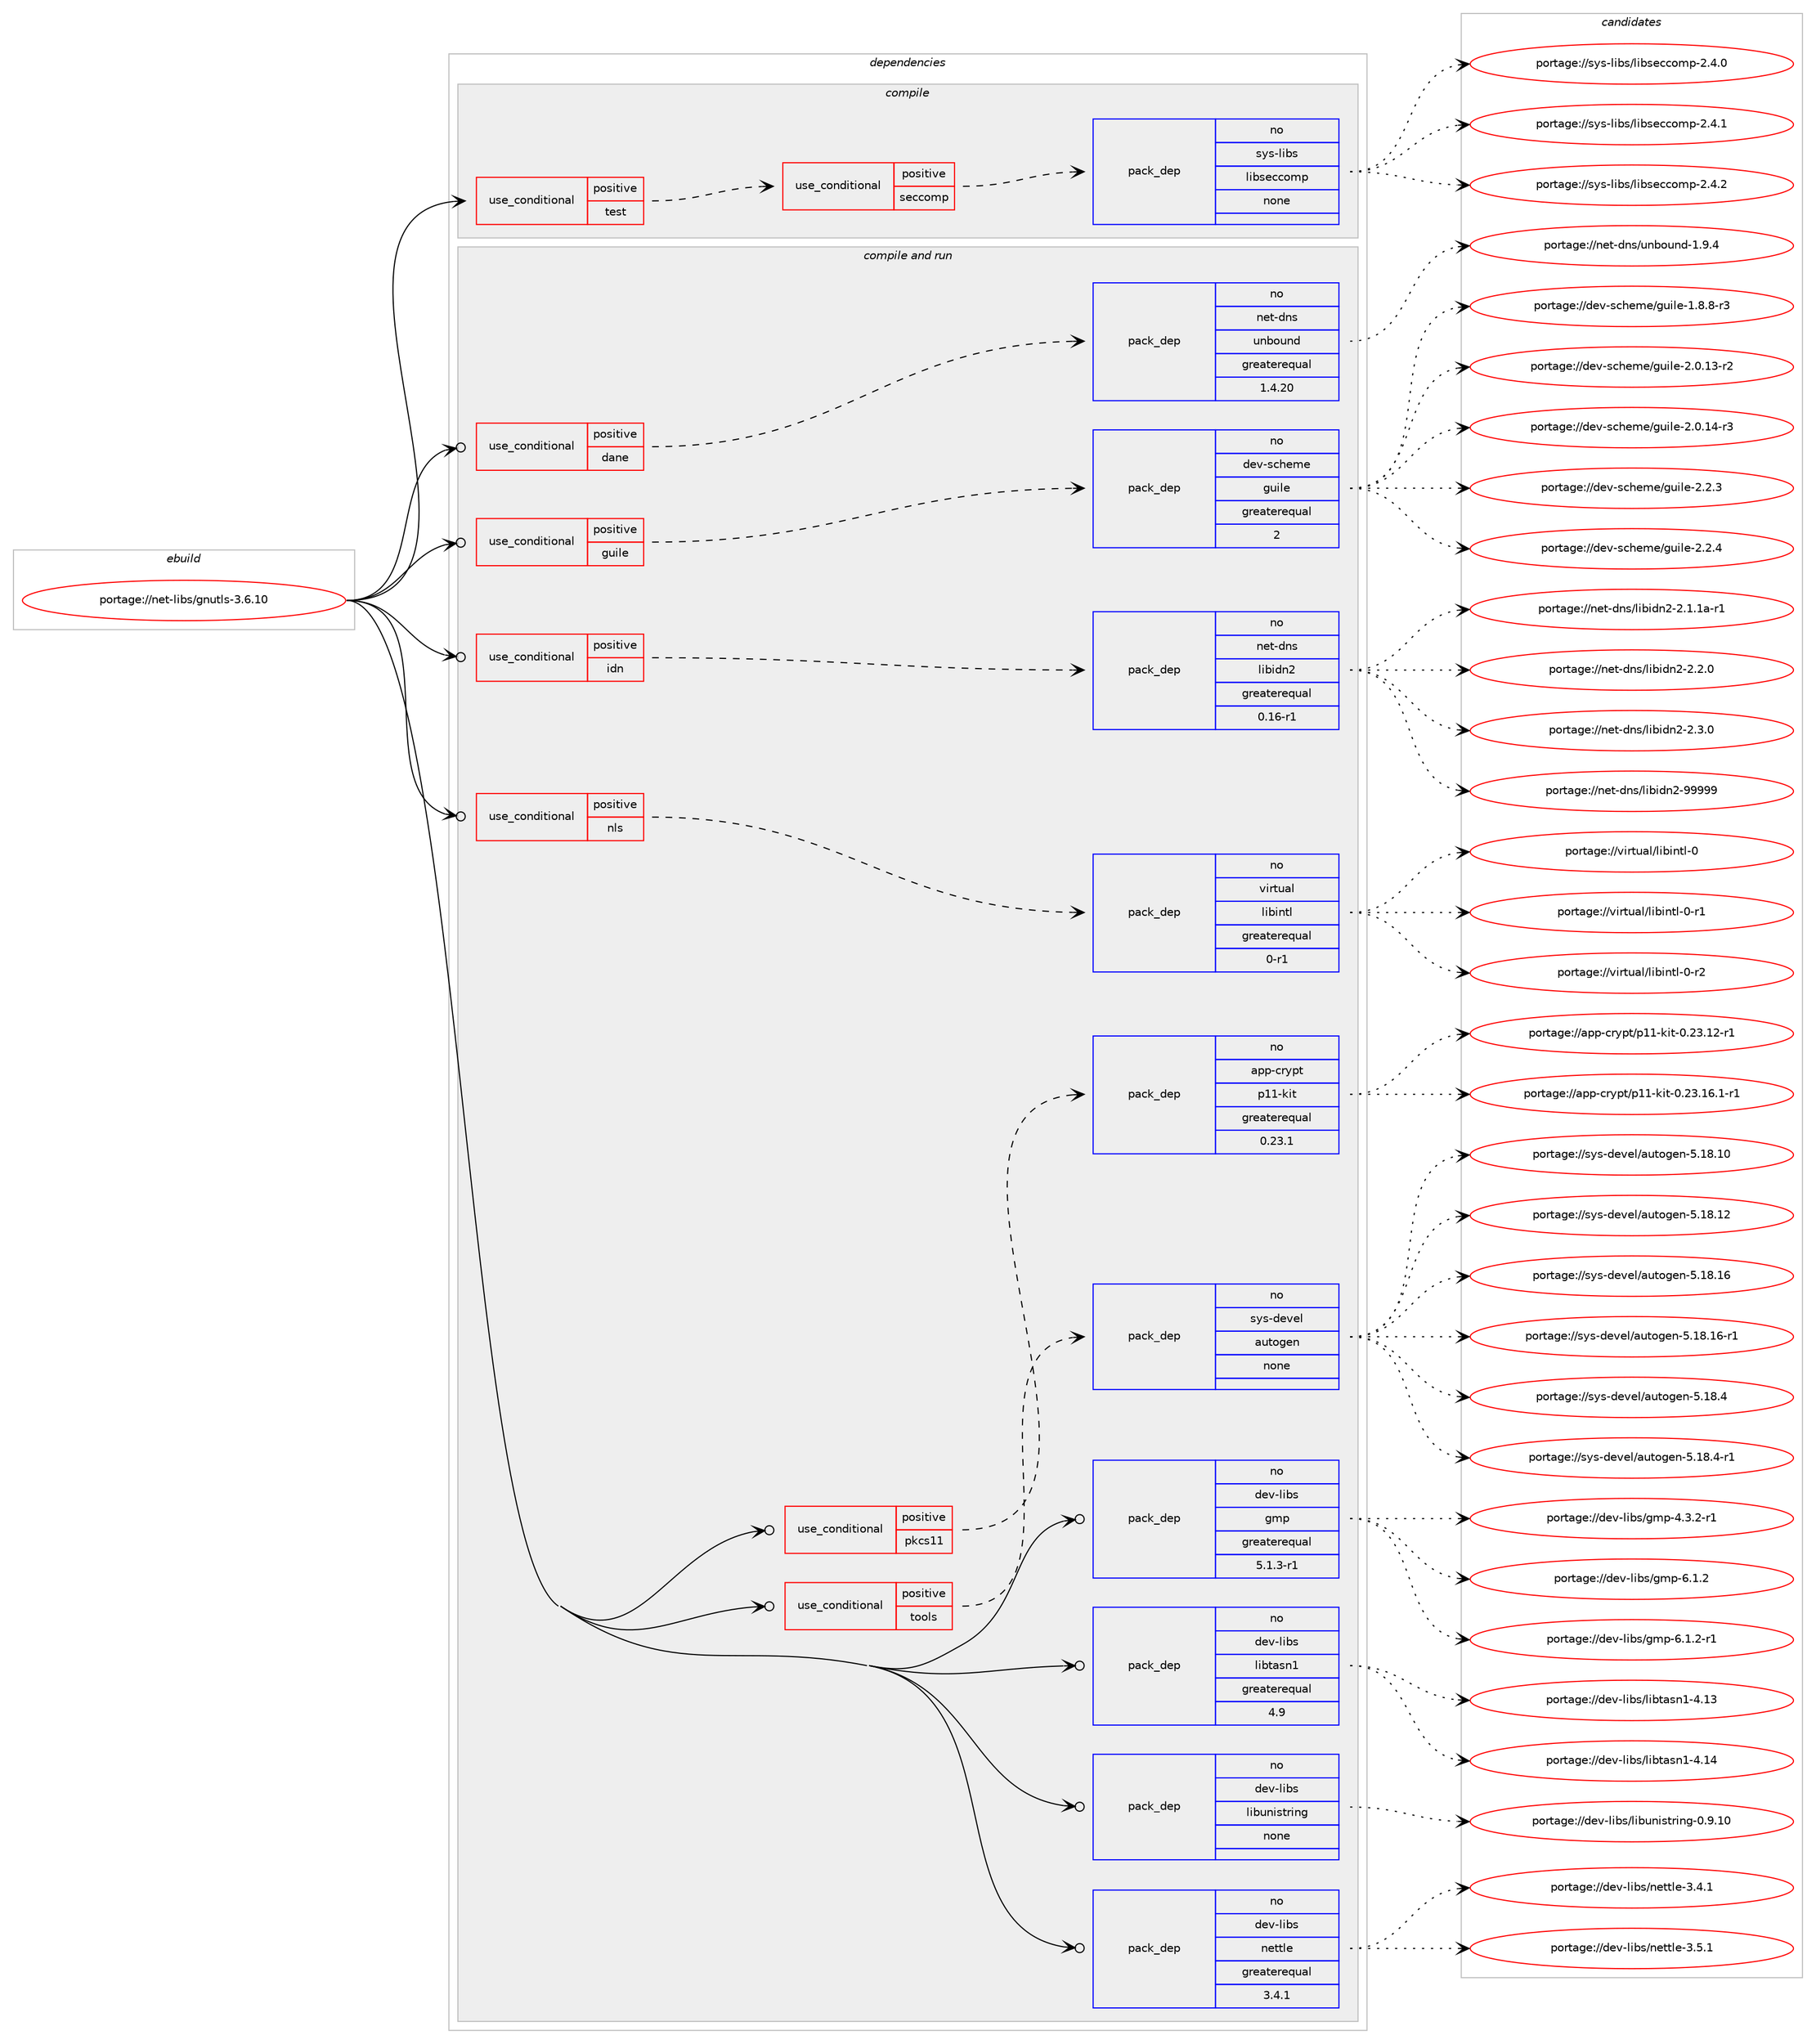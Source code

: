 digraph prolog {

# *************
# Graph options
# *************

newrank=true;
concentrate=true;
compound=true;
graph [rankdir=LR,fontname=Helvetica,fontsize=10,ranksep=1.5];#, ranksep=2.5, nodesep=0.2];
edge  [arrowhead=vee];
node  [fontname=Helvetica,fontsize=10];

# **********
# The ebuild
# **********

subgraph cluster_leftcol {
color=gray;
rank=same;
label=<<i>ebuild</i>>;
id [label="portage://net-libs/gnutls-3.6.10", color=red, width=4, href="../net-libs/gnutls-3.6.10.svg"];
}

# ****************
# The dependencies
# ****************

subgraph cluster_midcol {
color=gray;
label=<<i>dependencies</i>>;
subgraph cluster_compile {
fillcolor="#eeeeee";
style=filled;
label=<<i>compile</i>>;
subgraph cond89705 {
dependency358577 [label=<<TABLE BORDER="0" CELLBORDER="1" CELLSPACING="0" CELLPADDING="4"><TR><TD ROWSPAN="3" CELLPADDING="10">use_conditional</TD></TR><TR><TD>positive</TD></TR><TR><TD>test</TD></TR></TABLE>>, shape=none, color=red];
subgraph cond89706 {
dependency358578 [label=<<TABLE BORDER="0" CELLBORDER="1" CELLSPACING="0" CELLPADDING="4"><TR><TD ROWSPAN="3" CELLPADDING="10">use_conditional</TD></TR><TR><TD>positive</TD></TR><TR><TD>seccomp</TD></TR></TABLE>>, shape=none, color=red];
subgraph pack262946 {
dependency358579 [label=<<TABLE BORDER="0" CELLBORDER="1" CELLSPACING="0" CELLPADDING="4" WIDTH="220"><TR><TD ROWSPAN="6" CELLPADDING="30">pack_dep</TD></TR><TR><TD WIDTH="110">no</TD></TR><TR><TD>sys-libs</TD></TR><TR><TD>libseccomp</TD></TR><TR><TD>none</TD></TR><TR><TD></TD></TR></TABLE>>, shape=none, color=blue];
}
dependency358578:e -> dependency358579:w [weight=20,style="dashed",arrowhead="vee"];
}
dependency358577:e -> dependency358578:w [weight=20,style="dashed",arrowhead="vee"];
}
id:e -> dependency358577:w [weight=20,style="solid",arrowhead="vee"];
}
subgraph cluster_compileandrun {
fillcolor="#eeeeee";
style=filled;
label=<<i>compile and run</i>>;
subgraph cond89707 {
dependency358580 [label=<<TABLE BORDER="0" CELLBORDER="1" CELLSPACING="0" CELLPADDING="4"><TR><TD ROWSPAN="3" CELLPADDING="10">use_conditional</TD></TR><TR><TD>positive</TD></TR><TR><TD>dane</TD></TR></TABLE>>, shape=none, color=red];
subgraph pack262947 {
dependency358581 [label=<<TABLE BORDER="0" CELLBORDER="1" CELLSPACING="0" CELLPADDING="4" WIDTH="220"><TR><TD ROWSPAN="6" CELLPADDING="30">pack_dep</TD></TR><TR><TD WIDTH="110">no</TD></TR><TR><TD>net-dns</TD></TR><TR><TD>unbound</TD></TR><TR><TD>greaterequal</TD></TR><TR><TD>1.4.20</TD></TR></TABLE>>, shape=none, color=blue];
}
dependency358580:e -> dependency358581:w [weight=20,style="dashed",arrowhead="vee"];
}
id:e -> dependency358580:w [weight=20,style="solid",arrowhead="odotvee"];
subgraph cond89708 {
dependency358582 [label=<<TABLE BORDER="0" CELLBORDER="1" CELLSPACING="0" CELLPADDING="4"><TR><TD ROWSPAN="3" CELLPADDING="10">use_conditional</TD></TR><TR><TD>positive</TD></TR><TR><TD>guile</TD></TR></TABLE>>, shape=none, color=red];
subgraph pack262948 {
dependency358583 [label=<<TABLE BORDER="0" CELLBORDER="1" CELLSPACING="0" CELLPADDING="4" WIDTH="220"><TR><TD ROWSPAN="6" CELLPADDING="30">pack_dep</TD></TR><TR><TD WIDTH="110">no</TD></TR><TR><TD>dev-scheme</TD></TR><TR><TD>guile</TD></TR><TR><TD>greaterequal</TD></TR><TR><TD>2</TD></TR></TABLE>>, shape=none, color=blue];
}
dependency358582:e -> dependency358583:w [weight=20,style="dashed",arrowhead="vee"];
}
id:e -> dependency358582:w [weight=20,style="solid",arrowhead="odotvee"];
subgraph cond89709 {
dependency358584 [label=<<TABLE BORDER="0" CELLBORDER="1" CELLSPACING="0" CELLPADDING="4"><TR><TD ROWSPAN="3" CELLPADDING="10">use_conditional</TD></TR><TR><TD>positive</TD></TR><TR><TD>idn</TD></TR></TABLE>>, shape=none, color=red];
subgraph pack262949 {
dependency358585 [label=<<TABLE BORDER="0" CELLBORDER="1" CELLSPACING="0" CELLPADDING="4" WIDTH="220"><TR><TD ROWSPAN="6" CELLPADDING="30">pack_dep</TD></TR><TR><TD WIDTH="110">no</TD></TR><TR><TD>net-dns</TD></TR><TR><TD>libidn2</TD></TR><TR><TD>greaterequal</TD></TR><TR><TD>0.16-r1</TD></TR></TABLE>>, shape=none, color=blue];
}
dependency358584:e -> dependency358585:w [weight=20,style="dashed",arrowhead="vee"];
}
id:e -> dependency358584:w [weight=20,style="solid",arrowhead="odotvee"];
subgraph cond89710 {
dependency358586 [label=<<TABLE BORDER="0" CELLBORDER="1" CELLSPACING="0" CELLPADDING="4"><TR><TD ROWSPAN="3" CELLPADDING="10">use_conditional</TD></TR><TR><TD>positive</TD></TR><TR><TD>nls</TD></TR></TABLE>>, shape=none, color=red];
subgraph pack262950 {
dependency358587 [label=<<TABLE BORDER="0" CELLBORDER="1" CELLSPACING="0" CELLPADDING="4" WIDTH="220"><TR><TD ROWSPAN="6" CELLPADDING="30">pack_dep</TD></TR><TR><TD WIDTH="110">no</TD></TR><TR><TD>virtual</TD></TR><TR><TD>libintl</TD></TR><TR><TD>greaterequal</TD></TR><TR><TD>0-r1</TD></TR></TABLE>>, shape=none, color=blue];
}
dependency358586:e -> dependency358587:w [weight=20,style="dashed",arrowhead="vee"];
}
id:e -> dependency358586:w [weight=20,style="solid",arrowhead="odotvee"];
subgraph cond89711 {
dependency358588 [label=<<TABLE BORDER="0" CELLBORDER="1" CELLSPACING="0" CELLPADDING="4"><TR><TD ROWSPAN="3" CELLPADDING="10">use_conditional</TD></TR><TR><TD>positive</TD></TR><TR><TD>pkcs11</TD></TR></TABLE>>, shape=none, color=red];
subgraph pack262951 {
dependency358589 [label=<<TABLE BORDER="0" CELLBORDER="1" CELLSPACING="0" CELLPADDING="4" WIDTH="220"><TR><TD ROWSPAN="6" CELLPADDING="30">pack_dep</TD></TR><TR><TD WIDTH="110">no</TD></TR><TR><TD>app-crypt</TD></TR><TR><TD>p11-kit</TD></TR><TR><TD>greaterequal</TD></TR><TR><TD>0.23.1</TD></TR></TABLE>>, shape=none, color=blue];
}
dependency358588:e -> dependency358589:w [weight=20,style="dashed",arrowhead="vee"];
}
id:e -> dependency358588:w [weight=20,style="solid",arrowhead="odotvee"];
subgraph cond89712 {
dependency358590 [label=<<TABLE BORDER="0" CELLBORDER="1" CELLSPACING="0" CELLPADDING="4"><TR><TD ROWSPAN="3" CELLPADDING="10">use_conditional</TD></TR><TR><TD>positive</TD></TR><TR><TD>tools</TD></TR></TABLE>>, shape=none, color=red];
subgraph pack262952 {
dependency358591 [label=<<TABLE BORDER="0" CELLBORDER="1" CELLSPACING="0" CELLPADDING="4" WIDTH="220"><TR><TD ROWSPAN="6" CELLPADDING="30">pack_dep</TD></TR><TR><TD WIDTH="110">no</TD></TR><TR><TD>sys-devel</TD></TR><TR><TD>autogen</TD></TR><TR><TD>none</TD></TR><TR><TD></TD></TR></TABLE>>, shape=none, color=blue];
}
dependency358590:e -> dependency358591:w [weight=20,style="dashed",arrowhead="vee"];
}
id:e -> dependency358590:w [weight=20,style="solid",arrowhead="odotvee"];
subgraph pack262953 {
dependency358592 [label=<<TABLE BORDER="0" CELLBORDER="1" CELLSPACING="0" CELLPADDING="4" WIDTH="220"><TR><TD ROWSPAN="6" CELLPADDING="30">pack_dep</TD></TR><TR><TD WIDTH="110">no</TD></TR><TR><TD>dev-libs</TD></TR><TR><TD>gmp</TD></TR><TR><TD>greaterequal</TD></TR><TR><TD>5.1.3-r1</TD></TR></TABLE>>, shape=none, color=blue];
}
id:e -> dependency358592:w [weight=20,style="solid",arrowhead="odotvee"];
subgraph pack262954 {
dependency358593 [label=<<TABLE BORDER="0" CELLBORDER="1" CELLSPACING="0" CELLPADDING="4" WIDTH="220"><TR><TD ROWSPAN="6" CELLPADDING="30">pack_dep</TD></TR><TR><TD WIDTH="110">no</TD></TR><TR><TD>dev-libs</TD></TR><TR><TD>libtasn1</TD></TR><TR><TD>greaterequal</TD></TR><TR><TD>4.9</TD></TR></TABLE>>, shape=none, color=blue];
}
id:e -> dependency358593:w [weight=20,style="solid",arrowhead="odotvee"];
subgraph pack262955 {
dependency358594 [label=<<TABLE BORDER="0" CELLBORDER="1" CELLSPACING="0" CELLPADDING="4" WIDTH="220"><TR><TD ROWSPAN="6" CELLPADDING="30">pack_dep</TD></TR><TR><TD WIDTH="110">no</TD></TR><TR><TD>dev-libs</TD></TR><TR><TD>libunistring</TD></TR><TR><TD>none</TD></TR><TR><TD></TD></TR></TABLE>>, shape=none, color=blue];
}
id:e -> dependency358594:w [weight=20,style="solid",arrowhead="odotvee"];
subgraph pack262956 {
dependency358595 [label=<<TABLE BORDER="0" CELLBORDER="1" CELLSPACING="0" CELLPADDING="4" WIDTH="220"><TR><TD ROWSPAN="6" CELLPADDING="30">pack_dep</TD></TR><TR><TD WIDTH="110">no</TD></TR><TR><TD>dev-libs</TD></TR><TR><TD>nettle</TD></TR><TR><TD>greaterequal</TD></TR><TR><TD>3.4.1</TD></TR></TABLE>>, shape=none, color=blue];
}
id:e -> dependency358595:w [weight=20,style="solid",arrowhead="odotvee"];
}
subgraph cluster_run {
fillcolor="#eeeeee";
style=filled;
label=<<i>run</i>>;
}
}

# **************
# The candidates
# **************

subgraph cluster_choices {
rank=same;
color=gray;
label=<<i>candidates</i>>;

subgraph choice262946 {
color=black;
nodesep=1;
choiceportage115121115451081059811547108105981151019999111109112455046524648 [label="portage://sys-libs/libseccomp-2.4.0", color=red, width=4,href="../sys-libs/libseccomp-2.4.0.svg"];
choiceportage115121115451081059811547108105981151019999111109112455046524649 [label="portage://sys-libs/libseccomp-2.4.1", color=red, width=4,href="../sys-libs/libseccomp-2.4.1.svg"];
choiceportage115121115451081059811547108105981151019999111109112455046524650 [label="portage://sys-libs/libseccomp-2.4.2", color=red, width=4,href="../sys-libs/libseccomp-2.4.2.svg"];
dependency358579:e -> choiceportage115121115451081059811547108105981151019999111109112455046524648:w [style=dotted,weight="100"];
dependency358579:e -> choiceportage115121115451081059811547108105981151019999111109112455046524649:w [style=dotted,weight="100"];
dependency358579:e -> choiceportage115121115451081059811547108105981151019999111109112455046524650:w [style=dotted,weight="100"];
}
subgraph choice262947 {
color=black;
nodesep=1;
choiceportage110101116451001101154711711098111117110100454946574652 [label="portage://net-dns/unbound-1.9.4", color=red, width=4,href="../net-dns/unbound-1.9.4.svg"];
dependency358581:e -> choiceportage110101116451001101154711711098111117110100454946574652:w [style=dotted,weight="100"];
}
subgraph choice262948 {
color=black;
nodesep=1;
choiceportage1001011184511599104101109101471031171051081014549465646564511451 [label="portage://dev-scheme/guile-1.8.8-r3", color=red, width=4,href="../dev-scheme/guile-1.8.8-r3.svg"];
choiceportage100101118451159910410110910147103117105108101455046484649514511450 [label="portage://dev-scheme/guile-2.0.13-r2", color=red, width=4,href="../dev-scheme/guile-2.0.13-r2.svg"];
choiceportage100101118451159910410110910147103117105108101455046484649524511451 [label="portage://dev-scheme/guile-2.0.14-r3", color=red, width=4,href="../dev-scheme/guile-2.0.14-r3.svg"];
choiceportage100101118451159910410110910147103117105108101455046504651 [label="portage://dev-scheme/guile-2.2.3", color=red, width=4,href="../dev-scheme/guile-2.2.3.svg"];
choiceportage100101118451159910410110910147103117105108101455046504652 [label="portage://dev-scheme/guile-2.2.4", color=red, width=4,href="../dev-scheme/guile-2.2.4.svg"];
dependency358583:e -> choiceportage1001011184511599104101109101471031171051081014549465646564511451:w [style=dotted,weight="100"];
dependency358583:e -> choiceportage100101118451159910410110910147103117105108101455046484649514511450:w [style=dotted,weight="100"];
dependency358583:e -> choiceportage100101118451159910410110910147103117105108101455046484649524511451:w [style=dotted,weight="100"];
dependency358583:e -> choiceportage100101118451159910410110910147103117105108101455046504651:w [style=dotted,weight="100"];
dependency358583:e -> choiceportage100101118451159910410110910147103117105108101455046504652:w [style=dotted,weight="100"];
}
subgraph choice262949 {
color=black;
nodesep=1;
choiceportage11010111645100110115471081059810510011050455046494649974511449 [label="portage://net-dns/libidn2-2.1.1a-r1", color=red, width=4,href="../net-dns/libidn2-2.1.1a-r1.svg"];
choiceportage11010111645100110115471081059810510011050455046504648 [label="portage://net-dns/libidn2-2.2.0", color=red, width=4,href="../net-dns/libidn2-2.2.0.svg"];
choiceportage11010111645100110115471081059810510011050455046514648 [label="portage://net-dns/libidn2-2.3.0", color=red, width=4,href="../net-dns/libidn2-2.3.0.svg"];
choiceportage11010111645100110115471081059810510011050455757575757 [label="portage://net-dns/libidn2-99999", color=red, width=4,href="../net-dns/libidn2-99999.svg"];
dependency358585:e -> choiceportage11010111645100110115471081059810510011050455046494649974511449:w [style=dotted,weight="100"];
dependency358585:e -> choiceportage11010111645100110115471081059810510011050455046504648:w [style=dotted,weight="100"];
dependency358585:e -> choiceportage11010111645100110115471081059810510011050455046514648:w [style=dotted,weight="100"];
dependency358585:e -> choiceportage11010111645100110115471081059810510011050455757575757:w [style=dotted,weight="100"];
}
subgraph choice262950 {
color=black;
nodesep=1;
choiceportage1181051141161179710847108105981051101161084548 [label="portage://virtual/libintl-0", color=red, width=4,href="../virtual/libintl-0.svg"];
choiceportage11810511411611797108471081059810511011610845484511449 [label="portage://virtual/libintl-0-r1", color=red, width=4,href="../virtual/libintl-0-r1.svg"];
choiceportage11810511411611797108471081059810511011610845484511450 [label="portage://virtual/libintl-0-r2", color=red, width=4,href="../virtual/libintl-0-r2.svg"];
dependency358587:e -> choiceportage1181051141161179710847108105981051101161084548:w [style=dotted,weight="100"];
dependency358587:e -> choiceportage11810511411611797108471081059810511011610845484511449:w [style=dotted,weight="100"];
dependency358587:e -> choiceportage11810511411611797108471081059810511011610845484511450:w [style=dotted,weight="100"];
}
subgraph choice262951 {
color=black;
nodesep=1;
choiceportage9711211245991141211121164711249494510710511645484650514649504511449 [label="portage://app-crypt/p11-kit-0.23.12-r1", color=red, width=4,href="../app-crypt/p11-kit-0.23.12-r1.svg"];
choiceportage97112112459911412111211647112494945107105116454846505146495446494511449 [label="portage://app-crypt/p11-kit-0.23.16.1-r1", color=red, width=4,href="../app-crypt/p11-kit-0.23.16.1-r1.svg"];
dependency358589:e -> choiceportage9711211245991141211121164711249494510710511645484650514649504511449:w [style=dotted,weight="100"];
dependency358589:e -> choiceportage97112112459911412111211647112494945107105116454846505146495446494511449:w [style=dotted,weight="100"];
}
subgraph choice262952 {
color=black;
nodesep=1;
choiceportage1151211154510010111810110847971171161111031011104553464956464948 [label="portage://sys-devel/autogen-5.18.10", color=red, width=4,href="../sys-devel/autogen-5.18.10.svg"];
choiceportage1151211154510010111810110847971171161111031011104553464956464950 [label="portage://sys-devel/autogen-5.18.12", color=red, width=4,href="../sys-devel/autogen-5.18.12.svg"];
choiceportage1151211154510010111810110847971171161111031011104553464956464954 [label="portage://sys-devel/autogen-5.18.16", color=red, width=4,href="../sys-devel/autogen-5.18.16.svg"];
choiceportage11512111545100101118101108479711711611110310111045534649564649544511449 [label="portage://sys-devel/autogen-5.18.16-r1", color=red, width=4,href="../sys-devel/autogen-5.18.16-r1.svg"];
choiceportage11512111545100101118101108479711711611110310111045534649564652 [label="portage://sys-devel/autogen-5.18.4", color=red, width=4,href="../sys-devel/autogen-5.18.4.svg"];
choiceportage115121115451001011181011084797117116111103101110455346495646524511449 [label="portage://sys-devel/autogen-5.18.4-r1", color=red, width=4,href="../sys-devel/autogen-5.18.4-r1.svg"];
dependency358591:e -> choiceportage1151211154510010111810110847971171161111031011104553464956464948:w [style=dotted,weight="100"];
dependency358591:e -> choiceportage1151211154510010111810110847971171161111031011104553464956464950:w [style=dotted,weight="100"];
dependency358591:e -> choiceportage1151211154510010111810110847971171161111031011104553464956464954:w [style=dotted,weight="100"];
dependency358591:e -> choiceportage11512111545100101118101108479711711611110310111045534649564649544511449:w [style=dotted,weight="100"];
dependency358591:e -> choiceportage11512111545100101118101108479711711611110310111045534649564652:w [style=dotted,weight="100"];
dependency358591:e -> choiceportage115121115451001011181011084797117116111103101110455346495646524511449:w [style=dotted,weight="100"];
}
subgraph choice262953 {
color=black;
nodesep=1;
choiceportage1001011184510810598115471031091124552465146504511449 [label="portage://dev-libs/gmp-4.3.2-r1", color=red, width=4,href="../dev-libs/gmp-4.3.2-r1.svg"];
choiceportage100101118451081059811547103109112455446494650 [label="portage://dev-libs/gmp-6.1.2", color=red, width=4,href="../dev-libs/gmp-6.1.2.svg"];
choiceportage1001011184510810598115471031091124554464946504511449 [label="portage://dev-libs/gmp-6.1.2-r1", color=red, width=4,href="../dev-libs/gmp-6.1.2-r1.svg"];
dependency358592:e -> choiceportage1001011184510810598115471031091124552465146504511449:w [style=dotted,weight="100"];
dependency358592:e -> choiceportage100101118451081059811547103109112455446494650:w [style=dotted,weight="100"];
dependency358592:e -> choiceportage1001011184510810598115471031091124554464946504511449:w [style=dotted,weight="100"];
}
subgraph choice262954 {
color=black;
nodesep=1;
choiceportage1001011184510810598115471081059811697115110494552464951 [label="portage://dev-libs/libtasn1-4.13", color=red, width=4,href="../dev-libs/libtasn1-4.13.svg"];
choiceportage1001011184510810598115471081059811697115110494552464952 [label="portage://dev-libs/libtasn1-4.14", color=red, width=4,href="../dev-libs/libtasn1-4.14.svg"];
dependency358593:e -> choiceportage1001011184510810598115471081059811697115110494552464951:w [style=dotted,weight="100"];
dependency358593:e -> choiceportage1001011184510810598115471081059811697115110494552464952:w [style=dotted,weight="100"];
}
subgraph choice262955 {
color=black;
nodesep=1;
choiceportage1001011184510810598115471081059811711010511511611410511010345484657464948 [label="portage://dev-libs/libunistring-0.9.10", color=red, width=4,href="../dev-libs/libunistring-0.9.10.svg"];
dependency358594:e -> choiceportage1001011184510810598115471081059811711010511511611410511010345484657464948:w [style=dotted,weight="100"];
}
subgraph choice262956 {
color=black;
nodesep=1;
choiceportage100101118451081059811547110101116116108101455146524649 [label="portage://dev-libs/nettle-3.4.1", color=red, width=4,href="../dev-libs/nettle-3.4.1.svg"];
choiceportage100101118451081059811547110101116116108101455146534649 [label="portage://dev-libs/nettle-3.5.1", color=red, width=4,href="../dev-libs/nettle-3.5.1.svg"];
dependency358595:e -> choiceportage100101118451081059811547110101116116108101455146524649:w [style=dotted,weight="100"];
dependency358595:e -> choiceportage100101118451081059811547110101116116108101455146534649:w [style=dotted,weight="100"];
}
}

}
